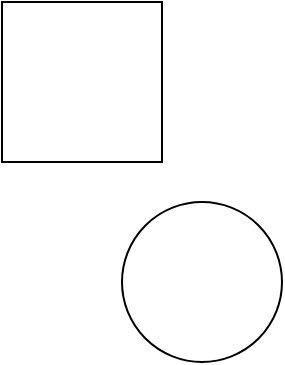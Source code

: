 <mxfile version="21.2.1" type="github">
  <diagram name="Страница 1" id="QRClOGAq1-jbmVAgJQUM">
    <mxGraphModel dx="1050" dy="581" grid="1" gridSize="10" guides="1" tooltips="1" connect="1" arrows="1" fold="1" page="1" pageScale="1" pageWidth="827" pageHeight="1169" math="0" shadow="0">
      <root>
        <mxCell id="0" />
        <mxCell id="1" parent="0" />
        <mxCell id="2BKwtp5AEiyT7PTs3Ktz-1" value="" style="whiteSpace=wrap;html=1;aspect=fixed;" vertex="1" parent="1">
          <mxGeometry x="60" y="40" width="80" height="80" as="geometry" />
        </mxCell>
        <mxCell id="2BKwtp5AEiyT7PTs3Ktz-2" value="" style="ellipse;whiteSpace=wrap;html=1;aspect=fixed;" vertex="1" parent="1">
          <mxGeometry x="120" y="140" width="80" height="80" as="geometry" />
        </mxCell>
      </root>
    </mxGraphModel>
  </diagram>
</mxfile>
